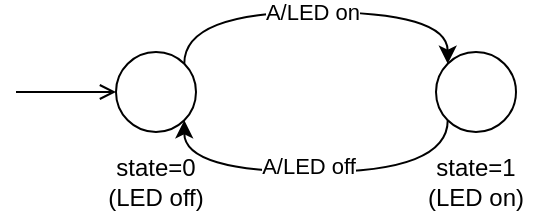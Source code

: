 <mxfile version="24.7.8" pages="4">
  <diagram name="led-aan-uit-schakelaar-diagram" id="suj5K3t5VAUG2CAgYWP2">
    <mxGraphModel dx="954" dy="610" grid="1" gridSize="10" guides="1" tooltips="1" connect="1" arrows="1" fold="1" page="1" pageScale="1" pageWidth="827" pageHeight="1169" math="0" shadow="0">
      <root>
        <mxCell id="0" />
        <mxCell id="1" parent="0" />
        <mxCell id="rDauUibp_t7X1FfBxFjn-1" value="" style="ellipse;whiteSpace=wrap;html=1;aspect=fixed;" vertex="1" parent="1">
          <mxGeometry x="100" y="220" width="40" height="40" as="geometry" />
        </mxCell>
        <mxCell id="rDauUibp_t7X1FfBxFjn-2" value="" style="ellipse;whiteSpace=wrap;html=1;aspect=fixed;" vertex="1" parent="1">
          <mxGeometry x="260" y="220" width="40" height="40" as="geometry" />
        </mxCell>
        <mxCell id="rDauUibp_t7X1FfBxFjn-3" value="" style="endArrow=classic;html=1;rounded=0;exitX=1;exitY=0;exitDx=0;exitDy=0;entryX=0;entryY=0;entryDx=0;entryDy=0;edgeStyle=orthogonalEdgeStyle;curved=1;" edge="1" parent="1" source="rDauUibp_t7X1FfBxFjn-1" target="rDauUibp_t7X1FfBxFjn-2">
          <mxGeometry width="50" height="50" relative="1" as="geometry">
            <mxPoint x="390" y="340" as="sourcePoint" />
            <mxPoint x="440" y="290" as="targetPoint" />
            <Array as="points">
              <mxPoint x="134" y="200" />
              <mxPoint x="266" y="200" />
            </Array>
          </mxGeometry>
        </mxCell>
        <mxCell id="rDauUibp_t7X1FfBxFjn-5" value="A/LED on" style="edgeLabel;html=1;align=center;verticalAlign=middle;resizable=0;points=[];" vertex="1" connectable="0" parent="rDauUibp_t7X1FfBxFjn-3">
          <mxGeometry x="-0.022" relative="1" as="geometry">
            <mxPoint as="offset" />
          </mxGeometry>
        </mxCell>
        <mxCell id="rDauUibp_t7X1FfBxFjn-4" value="" style="endArrow=classic;html=1;rounded=0;exitX=0;exitY=1;exitDx=0;exitDy=0;entryX=1;entryY=1;entryDx=0;entryDy=0;edgeStyle=orthogonalEdgeStyle;curved=1;" edge="1" parent="1" source="rDauUibp_t7X1FfBxFjn-2" target="rDauUibp_t7X1FfBxFjn-1">
          <mxGeometry width="50" height="50" relative="1" as="geometry">
            <mxPoint x="390" y="340" as="sourcePoint" />
            <mxPoint x="440" y="290" as="targetPoint" />
            <Array as="points">
              <mxPoint x="266" y="280" />
              <mxPoint x="134" y="280" />
            </Array>
          </mxGeometry>
        </mxCell>
        <mxCell id="rDauUibp_t7X1FfBxFjn-6" value="A/LED off" style="edgeLabel;html=1;align=center;verticalAlign=middle;resizable=0;points=[];" vertex="1" connectable="0" parent="rDauUibp_t7X1FfBxFjn-4">
          <mxGeometry x="0.054" y="-3" relative="1" as="geometry">
            <mxPoint as="offset" />
          </mxGeometry>
        </mxCell>
        <mxCell id="rDauUibp_t7X1FfBxFjn-7" value="state=0&lt;div&gt;(LED off)&lt;/div&gt;" style="text;html=1;align=center;verticalAlign=middle;whiteSpace=wrap;rounded=0;" vertex="1" parent="1">
          <mxGeometry x="90" y="270" width="60" height="30" as="geometry" />
        </mxCell>
        <mxCell id="rDauUibp_t7X1FfBxFjn-8" value="state=1&lt;div&gt;(LED on)&lt;/div&gt;" style="text;html=1;align=center;verticalAlign=middle;whiteSpace=wrap;rounded=0;" vertex="1" parent="1">
          <mxGeometry x="250" y="270" width="60" height="30" as="geometry" />
        </mxCell>
        <mxCell id="rDauUibp_t7X1FfBxFjn-9" value="" style="endArrow=open;html=1;rounded=0;endFill=0;" edge="1" parent="1">
          <mxGeometry width="50" height="50" relative="1" as="geometry">
            <mxPoint x="50" y="240" as="sourcePoint" />
            <mxPoint x="100" y="240" as="targetPoint" />
          </mxGeometry>
        </mxCell>
      </root>
    </mxGraphModel>
  </diagram>
  <diagram name="led-knoppen-dimmer-diagram" id="qQCY2LVE5oTYya2wJCg9">
    <mxGraphModel dx="954" dy="610" grid="1" gridSize="10" guides="1" tooltips="1" connect="1" arrows="1" fold="1" page="1" pageScale="1" pageWidth="827" pageHeight="1169" math="0" shadow="0">
      <root>
        <mxCell id="1oPcDR1ojqYA5k70-krx-0" />
        <mxCell id="1oPcDR1ojqYA5k70-krx-1" parent="1oPcDR1ojqYA5k70-krx-0" />
        <mxCell id="1oPcDR1ojqYA5k70-krx-2" value="0" style="ellipse;whiteSpace=wrap;html=1;aspect=fixed;" vertex="1" parent="1oPcDR1ojqYA5k70-krx-1">
          <mxGeometry x="100" y="220" width="40" height="40" as="geometry" />
        </mxCell>
        <mxCell id="1oPcDR1ojqYA5k70-krx-3" value="1" style="ellipse;whiteSpace=wrap;html=1;aspect=fixed;" vertex="1" parent="1oPcDR1ojqYA5k70-krx-1">
          <mxGeometry x="260" y="220" width="40" height="40" as="geometry" />
        </mxCell>
        <mxCell id="1oPcDR1ojqYA5k70-krx-4" value="" style="endArrow=classic;html=1;rounded=0;exitX=1;exitY=0;exitDx=0;exitDy=0;entryX=0;entryY=0;entryDx=0;entryDy=0;edgeStyle=orthogonalEdgeStyle;curved=1;" edge="1" parent="1oPcDR1ojqYA5k70-krx-1" source="1oPcDR1ojqYA5k70-krx-2" target="1oPcDR1ojqYA5k70-krx-3">
          <mxGeometry width="50" height="50" relative="1" as="geometry">
            <mxPoint x="390" y="340" as="sourcePoint" />
            <mxPoint x="440" y="290" as="targetPoint" />
            <Array as="points">
              <mxPoint x="134" y="200" />
              <mxPoint x="266" y="200" />
            </Array>
          </mxGeometry>
        </mxCell>
        <mxCell id="1oPcDR1ojqYA5k70-krx-5" value="A / LED level 1" style="edgeLabel;html=1;align=center;verticalAlign=middle;resizable=0;points=[];" vertex="1" connectable="0" parent="1oPcDR1ojqYA5k70-krx-4">
          <mxGeometry x="-0.022" relative="1" as="geometry">
            <mxPoint as="offset" />
          </mxGeometry>
        </mxCell>
        <mxCell id="1oPcDR1ojqYA5k70-krx-6" value="" style="endArrow=classic;html=1;rounded=0;exitX=0;exitY=1;exitDx=0;exitDy=0;entryX=1;entryY=1;entryDx=0;entryDy=0;edgeStyle=orthogonalEdgeStyle;curved=1;" edge="1" parent="1oPcDR1ojqYA5k70-krx-1" source="1oPcDR1ojqYA5k70-krx-3" target="1oPcDR1ojqYA5k70-krx-2">
          <mxGeometry width="50" height="50" relative="1" as="geometry">
            <mxPoint x="390" y="340" as="sourcePoint" />
            <mxPoint x="440" y="290" as="targetPoint" />
            <Array as="points">
              <mxPoint x="266" y="280" />
              <mxPoint x="134" y="280" />
            </Array>
          </mxGeometry>
        </mxCell>
        <mxCell id="1oPcDR1ojqYA5k70-krx-7" value="B / LED level 0" style="edgeLabel;html=1;align=center;verticalAlign=middle;resizable=0;points=[];" vertex="1" connectable="0" parent="1oPcDR1ojqYA5k70-krx-6">
          <mxGeometry x="0.054" y="-3" relative="1" as="geometry">
            <mxPoint as="offset" />
          </mxGeometry>
        </mxCell>
        <mxCell id="1oPcDR1ojqYA5k70-krx-10" value="" style="endArrow=open;html=1;rounded=0;endFill=0;" edge="1" parent="1oPcDR1ojqYA5k70-krx-1">
          <mxGeometry width="50" height="50" relative="1" as="geometry">
            <mxPoint x="50" y="240" as="sourcePoint" />
            <mxPoint x="100" y="240" as="targetPoint" />
          </mxGeometry>
        </mxCell>
        <mxCell id="obV0xKAMrJDedLNOsX-t-0" value="2" style="ellipse;whiteSpace=wrap;html=1;aspect=fixed;" vertex="1" parent="1oPcDR1ojqYA5k70-krx-1">
          <mxGeometry x="430" y="220" width="40" height="40" as="geometry" />
        </mxCell>
        <mxCell id="obV0xKAMrJDedLNOsX-t-1" value="" style="endArrow=classic;html=1;rounded=0;exitX=1;exitY=0;exitDx=0;exitDy=0;entryX=0;entryY=0;entryDx=0;entryDy=0;edgeStyle=orthogonalEdgeStyle;curved=1;" edge="1" parent="1oPcDR1ojqYA5k70-krx-1" source="1oPcDR1ojqYA5k70-krx-3" target="obV0xKAMrJDedLNOsX-t-0">
          <mxGeometry width="50" height="50" relative="1" as="geometry">
            <mxPoint x="390" y="340" as="sourcePoint" />
            <mxPoint x="440" y="290" as="targetPoint" />
            <Array as="points">
              <mxPoint x="294" y="200" />
              <mxPoint x="436" y="200" />
            </Array>
          </mxGeometry>
        </mxCell>
        <mxCell id="obV0xKAMrJDedLNOsX-t-2" value="A / LED level 2" style="edgeLabel;html=1;align=center;verticalAlign=middle;resizable=0;points=[];" vertex="1" connectable="0" parent="obV0xKAMrJDedLNOsX-t-1">
          <mxGeometry x="0.01" y="-1" relative="1" as="geometry">
            <mxPoint as="offset" />
          </mxGeometry>
        </mxCell>
        <mxCell id="obV0xKAMrJDedLNOsX-t-4" value="" style="endArrow=classic;html=1;rounded=0;entryX=1;entryY=1;entryDx=0;entryDy=0;exitX=0;exitY=1;exitDx=0;exitDy=0;edgeStyle=orthogonalEdgeStyle;curved=1;" edge="1" parent="1oPcDR1ojqYA5k70-krx-1" source="obV0xKAMrJDedLNOsX-t-0" target="1oPcDR1ojqYA5k70-krx-3">
          <mxGeometry width="50" height="50" relative="1" as="geometry">
            <mxPoint x="390" y="340" as="sourcePoint" />
            <mxPoint x="440" y="290" as="targetPoint" />
            <Array as="points">
              <mxPoint x="436" y="280" />
              <mxPoint x="294" y="280" />
            </Array>
          </mxGeometry>
        </mxCell>
        <mxCell id="obV0xKAMrJDedLNOsX-t-5" value="B / LED level 1" style="edgeLabel;html=1;align=center;verticalAlign=middle;resizable=0;points=[];" vertex="1" connectable="0" parent="obV0xKAMrJDedLNOsX-t-4">
          <mxGeometry x="0.052" y="-2" relative="1" as="geometry">
            <mxPoint as="offset" />
          </mxGeometry>
        </mxCell>
        <mxCell id="obV0xKAMrJDedLNOsX-t-6" value="" style="endArrow=classic;html=1;rounded=0;exitX=1;exitY=0;exitDx=0;exitDy=0;edgeStyle=orthogonalEdgeStyle;curved=1;entryX=1;entryY=1;entryDx=0;entryDy=0;" edge="1" parent="1oPcDR1ojqYA5k70-krx-1" source="obV0xKAMrJDedLNOsX-t-0" target="obV0xKAMrJDedLNOsX-t-0">
          <mxGeometry width="50" height="50" relative="1" as="geometry">
            <mxPoint x="540" y="230" as="sourcePoint" />
            <mxPoint x="560" y="270" as="targetPoint" />
            <Array as="points">
              <mxPoint x="550" y="240" />
            </Array>
          </mxGeometry>
        </mxCell>
        <mxCell id="obV0xKAMrJDedLNOsX-t-7" value="as" style="edgeLabel;html=1;align=center;verticalAlign=middle;resizable=0;points=[];" vertex="1" connectable="0" parent="obV0xKAMrJDedLNOsX-t-6">
          <mxGeometry x="-0.233" y="-3" relative="1" as="geometry">
            <mxPoint as="offset" />
          </mxGeometry>
        </mxCell>
        <mxCell id="obV0xKAMrJDedLNOsX-t-8" value="A / LED level 2" style="edgeLabel;html=1;align=center;verticalAlign=middle;resizable=0;points=[];" vertex="1" connectable="0" parent="obV0xKAMrJDedLNOsX-t-6">
          <mxGeometry x="-0.523" y="-6" relative="1" as="geometry">
            <mxPoint x="16" y="1" as="offset" />
          </mxGeometry>
        </mxCell>
        <mxCell id="obV0xKAMrJDedLNOsX-t-9" value="" style="endArrow=classic;html=1;rounded=0;edgeStyle=orthogonalEdgeStyle;curved=1;exitX=0;exitY=0.25;exitDx=0;exitDy=0;exitPerimeter=0;entryX=0.5;entryY=0;entryDx=0;entryDy=0;" edge="1" parent="1oPcDR1ojqYA5k70-krx-1" source="1oPcDR1ojqYA5k70-krx-2" target="1oPcDR1ojqYA5k70-krx-2">
          <mxGeometry width="50" height="50" relative="1" as="geometry">
            <mxPoint x="50" y="210" as="sourcePoint" />
            <mxPoint x="100" y="160" as="targetPoint" />
            <Array as="points">
              <mxPoint x="90" y="160" />
            </Array>
          </mxGeometry>
        </mxCell>
        <mxCell id="obV0xKAMrJDedLNOsX-t-10" value="B /LED level 0" style="edgeLabel;html=1;align=center;verticalAlign=middle;resizable=0;points=[];" vertex="1" connectable="0" parent="obV0xKAMrJDedLNOsX-t-9">
          <mxGeometry x="-0.657" y="3" relative="1" as="geometry">
            <mxPoint x="-24" as="offset" />
          </mxGeometry>
        </mxCell>
      </root>
    </mxGraphModel>
  </diagram>
  <diagram name="led-met-timer-diagram" id="B0DlwmSIrf9TGEvLLa5u">
    <mxGraphModel dx="954" dy="610" grid="1" gridSize="10" guides="1" tooltips="1" connect="1" arrows="1" fold="1" page="1" pageScale="1" pageWidth="827" pageHeight="1169" math="0" shadow="0">
      <root>
        <mxCell id="kqJ1kcw-TuHTR2UuNhqG-0" />
        <mxCell id="kqJ1kcw-TuHTR2UuNhqG-1" parent="kqJ1kcw-TuHTR2UuNhqG-0" />
        <mxCell id="kqJ1kcw-TuHTR2UuNhqG-2" value="" style="ellipse;whiteSpace=wrap;html=1;aspect=fixed;rounded=1;" vertex="1" parent="kqJ1kcw-TuHTR2UuNhqG-1">
          <mxGeometry x="100" y="220" width="40" height="40" as="geometry" />
        </mxCell>
        <mxCell id="kqJ1kcw-TuHTR2UuNhqG-3" value="" style="ellipse;whiteSpace=wrap;html=1;aspect=fixed;rounded=1;" vertex="1" parent="kqJ1kcw-TuHTR2UuNhqG-1">
          <mxGeometry x="330" y="220" width="40" height="40" as="geometry" />
        </mxCell>
        <mxCell id="kqJ1kcw-TuHTR2UuNhqG-4" value="" style="endArrow=classic;html=1;rounded=1;exitX=1;exitY=0;exitDx=0;exitDy=0;entryX=0;entryY=0;entryDx=0;entryDy=0;edgeStyle=orthogonalEdgeStyle;curved=1;" edge="1" parent="kqJ1kcw-TuHTR2UuNhqG-1" source="kqJ1kcw-TuHTR2UuNhqG-2" target="kqJ1kcw-TuHTR2UuNhqG-3">
          <mxGeometry width="50" height="50" relative="1" as="geometry">
            <mxPoint x="390" y="340" as="sourcePoint" />
            <mxPoint x="440" y="290" as="targetPoint" />
            <Array as="points">
              <mxPoint x="134" y="200" />
              <mxPoint x="336" y="200" />
            </Array>
          </mxGeometry>
        </mxCell>
        <mxCell id="kqJ1kcw-TuHTR2UuNhqG-5" value="A / LED on. start timer" style="edgeLabel;html=1;align=center;verticalAlign=middle;resizable=0;points=[];rounded=1;" vertex="1" connectable="0" parent="kqJ1kcw-TuHTR2UuNhqG-4">
          <mxGeometry x="-0.022" relative="1" as="geometry">
            <mxPoint as="offset" />
          </mxGeometry>
        </mxCell>
        <mxCell id="kqJ1kcw-TuHTR2UuNhqG-6" value="" style="endArrow=classic;html=1;rounded=1;exitX=0;exitY=1;exitDx=0;exitDy=0;entryX=1;entryY=1;entryDx=0;entryDy=0;edgeStyle=orthogonalEdgeStyle;curved=1;" edge="1" parent="kqJ1kcw-TuHTR2UuNhqG-1" source="kqJ1kcw-TuHTR2UuNhqG-3" target="kqJ1kcw-TuHTR2UuNhqG-2">
          <mxGeometry width="50" height="50" relative="1" as="geometry">
            <mxPoint x="390" y="340" as="sourcePoint" />
            <mxPoint x="440" y="290" as="targetPoint" />
            <Array as="points">
              <mxPoint x="330" y="254" />
              <mxPoint x="330" y="280" />
              <mxPoint x="134" y="280" />
            </Array>
          </mxGeometry>
        </mxCell>
        <mxCell id="kqJ1kcw-TuHTR2UuNhqG-7" value="timer / LED off" style="edgeLabel;html=1;align=center;verticalAlign=middle;resizable=0;points=[];rounded=1;" vertex="1" connectable="0" parent="kqJ1kcw-TuHTR2UuNhqG-6">
          <mxGeometry x="0.054" y="-3" relative="1" as="geometry">
            <mxPoint x="-1" as="offset" />
          </mxGeometry>
        </mxCell>
        <mxCell id="kqJ1kcw-TuHTR2UuNhqG-8" value="state=0&lt;div&gt;(LED off)&lt;/div&gt;" style="text;html=1;align=center;verticalAlign=middle;whiteSpace=wrap;rounded=1;" vertex="1" parent="kqJ1kcw-TuHTR2UuNhqG-1">
          <mxGeometry x="90" y="270" width="60" height="30" as="geometry" />
        </mxCell>
        <mxCell id="kqJ1kcw-TuHTR2UuNhqG-9" value="state=1&lt;div&gt;(LED on)&lt;/div&gt;" style="text;html=1;align=center;verticalAlign=middle;whiteSpace=wrap;rounded=1;" vertex="1" parent="kqJ1kcw-TuHTR2UuNhqG-1">
          <mxGeometry x="320" y="270" width="60" height="30" as="geometry" />
        </mxCell>
        <mxCell id="kqJ1kcw-TuHTR2UuNhqG-10" value="" style="endArrow=open;html=1;rounded=1;endFill=0;" edge="1" parent="kqJ1kcw-TuHTR2UuNhqG-1">
          <mxGeometry width="50" height="50" relative="1" as="geometry">
            <mxPoint x="50" y="240" as="sourcePoint" />
            <mxPoint x="100" y="240" as="targetPoint" />
          </mxGeometry>
        </mxCell>
        <mxCell id="i-ciQt3in527QOjcitqm-2" value="" style="endArrow=classic;html=1;rounded=1;exitX=1;exitY=0;exitDx=0;exitDy=0;entryX=1;entryY=1;entryDx=0;entryDy=0;edgeStyle=orthogonalEdgeStyle;curved=1;elbow=vertical;" edge="1" parent="kqJ1kcw-TuHTR2UuNhqG-1" source="kqJ1kcw-TuHTR2UuNhqG-3" target="kqJ1kcw-TuHTR2UuNhqG-3">
          <mxGeometry width="50" height="50" relative="1" as="geometry">
            <mxPoint x="390" y="340" as="sourcePoint" />
            <mxPoint x="440" y="290" as="targetPoint" />
            <Array as="points">
              <mxPoint x="510" y="240" />
            </Array>
          </mxGeometry>
        </mxCell>
        <mxCell id="i-ciQt3in527QOjcitqm-3" value="A / LED on, start timer" style="edgeLabel;html=1;align=center;verticalAlign=middle;resizable=0;points=[];" vertex="1" connectable="0" parent="i-ciQt3in527QOjcitqm-2">
          <mxGeometry x="-0.758" y="1" relative="1" as="geometry">
            <mxPoint x="58" y="9" as="offset" />
          </mxGeometry>
        </mxCell>
      </root>
    </mxGraphModel>
  </diagram>
  <diagram name="knipperende-led-diagram" id="09OZU2-x_p3L1ABksJlM">
    <mxGraphModel dx="954" dy="610" grid="1" gridSize="10" guides="1" tooltips="1" connect="1" arrows="1" fold="1" page="1" pageScale="1" pageWidth="827" pageHeight="1169" math="0" shadow="0">
      <root>
        <mxCell id="qlR7q28_c2WXC1pLTwKV-0" />
        <mxCell id="qlR7q28_c2WXC1pLTwKV-1" parent="qlR7q28_c2WXC1pLTwKV-0" />
        <mxCell id="qlR7q28_c2WXC1pLTwKV-2" value="" style="ellipse;whiteSpace=wrap;html=1;aspect=fixed;" vertex="1" parent="qlR7q28_c2WXC1pLTwKV-1">
          <mxGeometry x="100" y="220" width="40" height="40" as="geometry" />
        </mxCell>
        <mxCell id="qlR7q28_c2WXC1pLTwKV-3" value="" style="ellipse;whiteSpace=wrap;html=1;aspect=fixed;" vertex="1" parent="qlR7q28_c2WXC1pLTwKV-1">
          <mxGeometry x="260" y="220" width="40" height="40" as="geometry" />
        </mxCell>
        <mxCell id="qlR7q28_c2WXC1pLTwKV-4" value="" style="endArrow=classic;html=1;rounded=0;exitX=1;exitY=0;exitDx=0;exitDy=0;entryX=0;entryY=0;entryDx=0;entryDy=0;edgeStyle=orthogonalEdgeStyle;curved=1;" edge="1" parent="qlR7q28_c2WXC1pLTwKV-1" source="qlR7q28_c2WXC1pLTwKV-2" target="qlR7q28_c2WXC1pLTwKV-3">
          <mxGeometry width="50" height="50" relative="1" as="geometry">
            <mxPoint x="390" y="340" as="sourcePoint" />
            <mxPoint x="440" y="290" as="targetPoint" />
            <Array as="points">
              <mxPoint x="134" y="200" />
              <mxPoint x="266" y="200" />
            </Array>
          </mxGeometry>
        </mxCell>
        <mxCell id="qlR7q28_c2WXC1pLTwKV-5" value="timer/LED on" style="edgeLabel;html=1;align=center;verticalAlign=middle;resizable=0;points=[];" vertex="1" connectable="0" parent="qlR7q28_c2WXC1pLTwKV-4">
          <mxGeometry x="-0.022" relative="1" as="geometry">
            <mxPoint as="offset" />
          </mxGeometry>
        </mxCell>
        <mxCell id="qlR7q28_c2WXC1pLTwKV-6" value="" style="endArrow=classic;html=1;rounded=0;exitX=0;exitY=1;exitDx=0;exitDy=0;entryX=1;entryY=1;entryDx=0;entryDy=0;edgeStyle=orthogonalEdgeStyle;curved=1;" edge="1" parent="qlR7q28_c2WXC1pLTwKV-1" source="qlR7q28_c2WXC1pLTwKV-3" target="qlR7q28_c2WXC1pLTwKV-2">
          <mxGeometry width="50" height="50" relative="1" as="geometry">
            <mxPoint x="390" y="340" as="sourcePoint" />
            <mxPoint x="440" y="290" as="targetPoint" />
            <Array as="points">
              <mxPoint x="266" y="280" />
              <mxPoint x="134" y="280" />
            </Array>
          </mxGeometry>
        </mxCell>
        <mxCell id="qlR7q28_c2WXC1pLTwKV-7" value="timer/LED off" style="edgeLabel;html=1;align=center;verticalAlign=middle;resizable=0;points=[];" vertex="1" connectable="0" parent="qlR7q28_c2WXC1pLTwKV-6">
          <mxGeometry x="0.054" y="-3" relative="1" as="geometry">
            <mxPoint as="offset" />
          </mxGeometry>
        </mxCell>
        <mxCell id="qlR7q28_c2WXC1pLTwKV-8" value="state=0&lt;div&gt;(LED off)&lt;/div&gt;" style="text;html=1;align=center;verticalAlign=middle;whiteSpace=wrap;rounded=0;" vertex="1" parent="qlR7q28_c2WXC1pLTwKV-1">
          <mxGeometry x="90" y="270" width="60" height="30" as="geometry" />
        </mxCell>
        <mxCell id="qlR7q28_c2WXC1pLTwKV-9" value="state=1&lt;div&gt;(LED on)&lt;/div&gt;" style="text;html=1;align=center;verticalAlign=middle;whiteSpace=wrap;rounded=0;" vertex="1" parent="qlR7q28_c2WXC1pLTwKV-1">
          <mxGeometry x="250" y="270" width="60" height="30" as="geometry" />
        </mxCell>
        <mxCell id="qlR7q28_c2WXC1pLTwKV-10" value="" style="endArrow=open;html=1;rounded=0;endFill=0;" edge="1" parent="qlR7q28_c2WXC1pLTwKV-1">
          <mxGeometry width="50" height="50" relative="1" as="geometry">
            <mxPoint x="50" y="240" as="sourcePoint" />
            <mxPoint x="100" y="240" as="targetPoint" />
          </mxGeometry>
        </mxCell>
      </root>
    </mxGraphModel>
  </diagram>
</mxfile>
